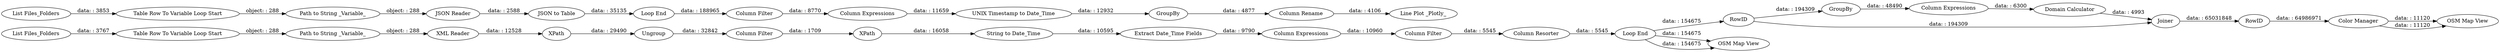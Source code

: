 digraph {
	"1388205084731140082_59" [label=RowID]
	"6535135628970304100_18" [label="XML Reader"]
	"6535135628970304100_17" [label="String to Date_Time"]
	"6535135628970304100_34" [label="Table Row To Variable Loop Start"]
	"6535135628970304100_35" [label="Path to String _Variable_"]
	"6535135628970304100_38" [label="Loop End"]
	"6535135628970304100_68" [label="Column Expressions"]
	"1388205084731140082_41" [label=GroupBy]
	"1388205084731140082_40" [label=RowID]
	"6535135628970304100_72" [label="Line Plot _Plotly_"]
	"6535135628970304100_70" [label=GroupBy]
	"6535135628970304100_67" [label="Column Filter"]
	"6535135628970304100_22" [label="Column Filter"]
	"1388205084731140082_43" [label="Column Expressions"]
	"6535135628970304100_19" [label=XPath]
	"1388205084731140082_50" [label=Joiner]
	"6535135628970304100_25" [label=Ungroup]
	"6535135628970304100_24" [label="Column Expressions"]
	"6535135628970304100_69" [label="UNIX Timestamp to Date_Time"]
	"6535135628970304100_21" [label="Extract Date_Time Fields"]
	"6535135628970304100_20" [label="Column Resorter"]
	"6535135628970304100_62" [label="List Files_Folders"]
	"6535135628970304100_65" [label="JSON to Table"]
	"6535135628970304100_71" [label="Column Rename"]
	"6535135628970304100_63" [label="Table Row To Variable Loop Start"]
	"6535135628970304100_39" [label="OSM Map View"]
	"6535135628970304100_30" [label="List Files_Folders"]
	"6535135628970304100_64" [label="JSON Reader"]
	"6535135628970304100_66" [label="Loop End"]
	"1388205084731140082_47" [label="Domain Calculator"]
	"6535135628970304100_28" [label=XPath]
	"1388205084731140082_46" [label="Color Manager"]
	"6535135628970304100_61" [label="Path to String _Variable_"]
	"6535135628970304100_27" [label="Column Filter"]
	"6535135628970304100_51" [label="OSM Map View"]
	"6535135628970304100_25" -> "6535135628970304100_27" [label="data: : 32842"]
	"1388205084731140082_43" -> "1388205084731140082_47" [label="data: : 6300"]
	"6535135628970304100_66" -> "6535135628970304100_67" [label="data: : 188965"]
	"6535135628970304100_18" -> "6535135628970304100_28" [label="data: : 12528"]
	"1388205084731140082_50" -> "1388205084731140082_59" [label="data: : 65031848"]
	"6535135628970304100_38" -> "6535135628970304100_39" [label="data: : 154675"]
	"6535135628970304100_17" -> "6535135628970304100_21" [label="data: : 10595"]
	"6535135628970304100_21" -> "6535135628970304100_24" [label="data: : 9790"]
	"6535135628970304100_38" -> "1388205084731140082_40" [label="data: : 154675"]
	"6535135628970304100_24" -> "6535135628970304100_22" [label="data: : 10960"]
	"6535135628970304100_34" -> "6535135628970304100_35" [label="object: : 288"]
	"1388205084731140082_46" -> "6535135628970304100_51" [label="data: : 11120"]
	"1388205084731140082_40" -> "1388205084731140082_50" [label="data: : 194309"]
	"6535135628970304100_27" -> "6535135628970304100_19" [label="data: : 1709"]
	"6535135628970304100_71" -> "6535135628970304100_72" [label="data: : 4106"]
	"1388205084731140082_59" -> "1388205084731140082_46" [label="data: : 64986971"]
	"6535135628970304100_65" -> "6535135628970304100_66" [label="data: : 35135"]
	"6535135628970304100_69" -> "6535135628970304100_70" [label="data: : 12932"]
	"6535135628970304100_28" -> "6535135628970304100_25" [label="data: : 29490"]
	"6535135628970304100_35" -> "6535135628970304100_18" [label="object: : 288"]
	"1388205084731140082_40" -> "1388205084731140082_41" [label="data: : 194309"]
	"6535135628970304100_22" -> "6535135628970304100_20" [label="data: : 5545"]
	"6535135628970304100_38" -> "6535135628970304100_39" [label="data: : 154675"]
	"6535135628970304100_30" -> "6535135628970304100_34" [label="data: : 3767"]
	"1388205084731140082_41" -> "1388205084731140082_43" [label="data: : 48490"]
	"6535135628970304100_70" -> "6535135628970304100_71" [label="data: : 4877"]
	"6535135628970304100_64" -> "6535135628970304100_65" [label="data: : 2588"]
	"6535135628970304100_67" -> "6535135628970304100_68" [label="data: : 8770"]
	"6535135628970304100_68" -> "6535135628970304100_69" [label="data: : 11659"]
	"6535135628970304100_63" -> "6535135628970304100_61" [label="object: : 288"]
	"1388205084731140082_46" -> "6535135628970304100_51" [label="data: : 11120"]
	"6535135628970304100_20" -> "6535135628970304100_38" [label="data: : 5545"]
	"6535135628970304100_61" -> "6535135628970304100_64" [label="object: : 288"]
	"6535135628970304100_62" -> "6535135628970304100_63" [label="data: : 3853"]
	"6535135628970304100_19" -> "6535135628970304100_17" [label="data: : 16058"]
	"1388205084731140082_47" -> "1388205084731140082_50" [label="data: : 4993"]
	rankdir=LR
}
